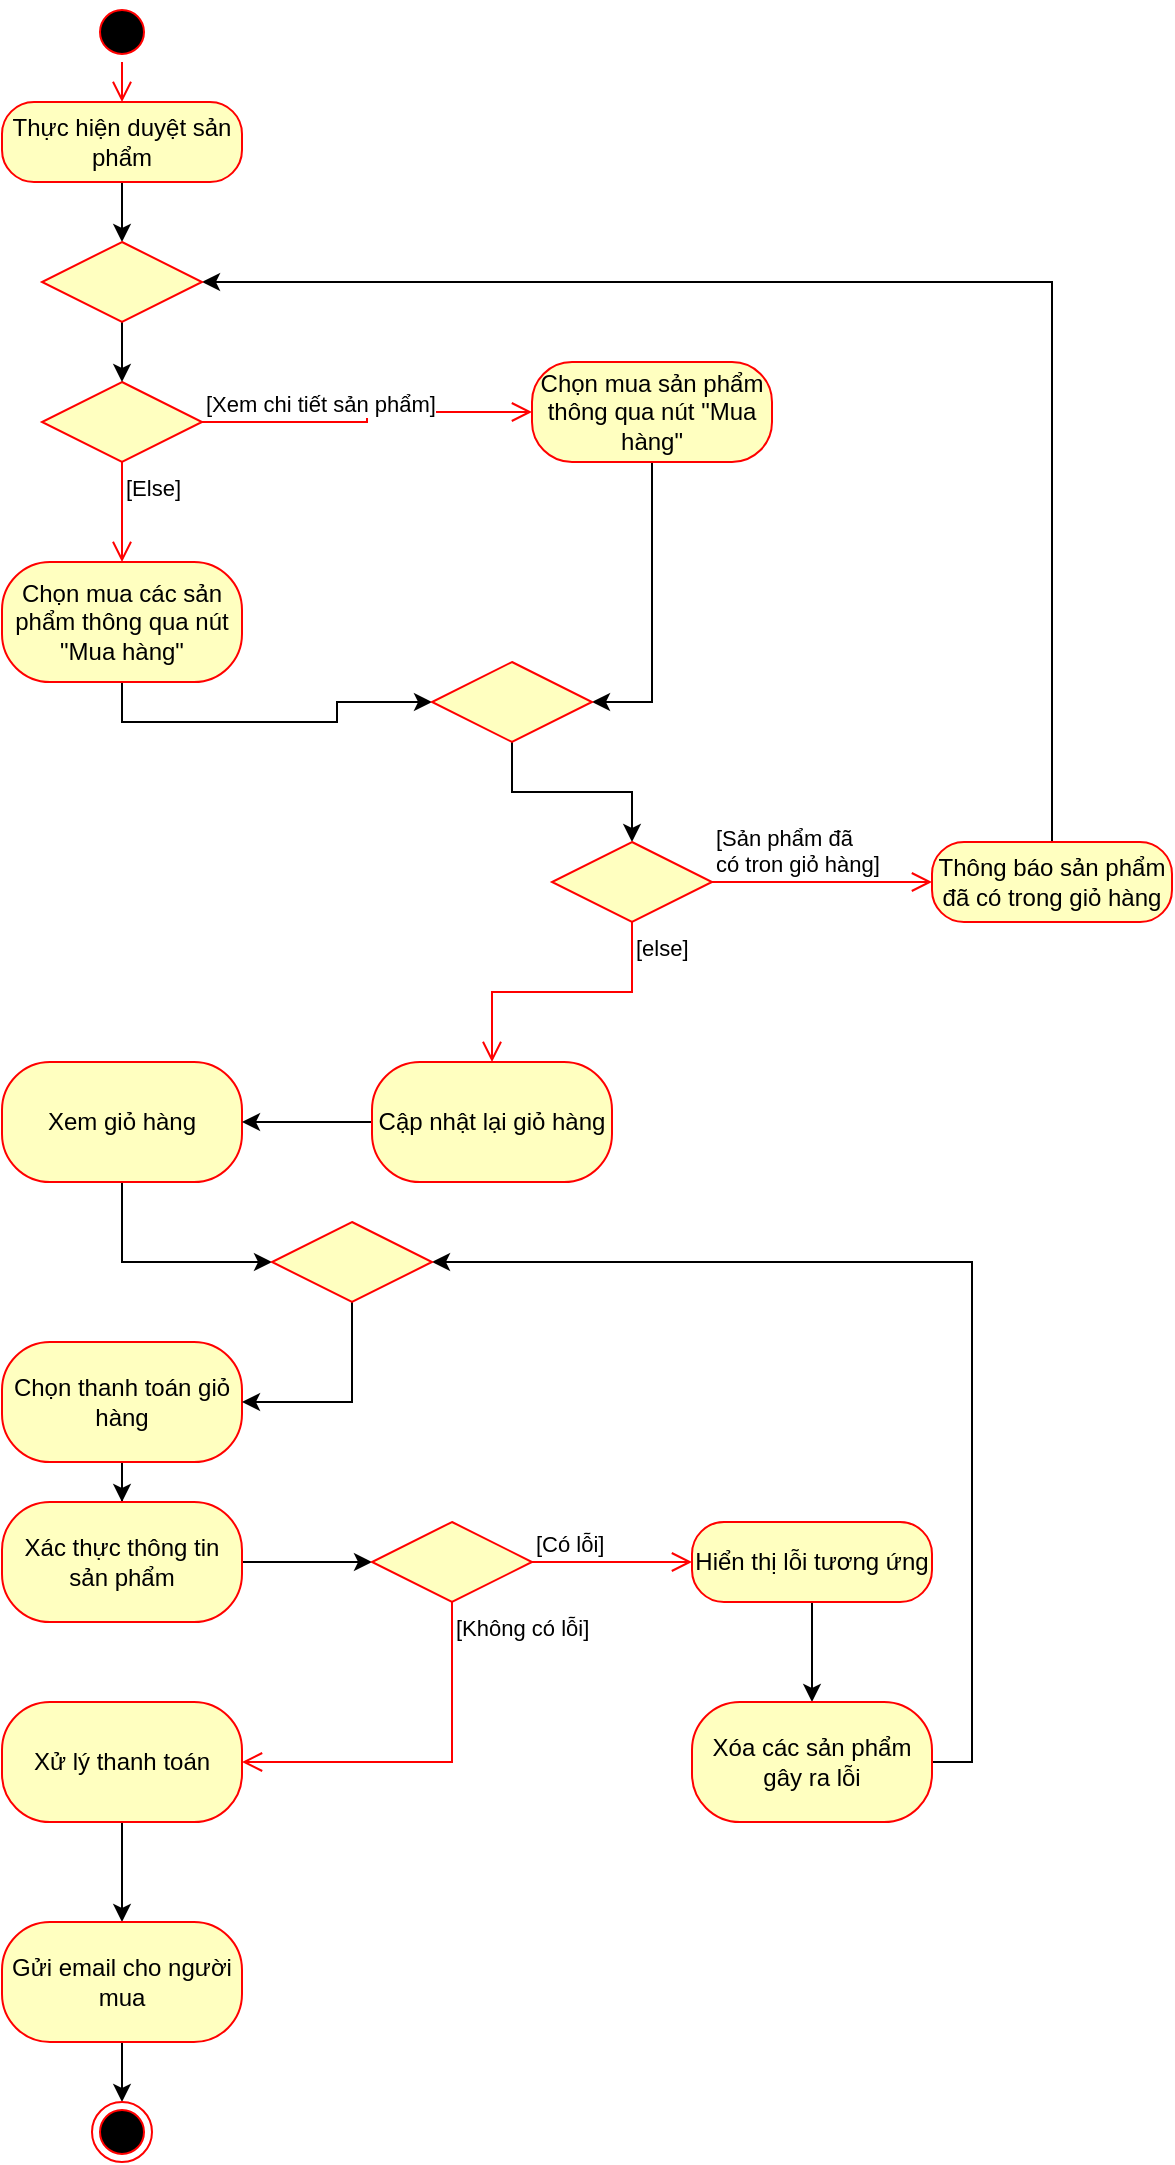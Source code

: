 <mxfile version="23.1.5" type="device">
  <diagram name="Page-1" id="wUxpLoaL5nshn8n5NbQV">
    <mxGraphModel dx="1909" dy="1129" grid="1" gridSize="10" guides="1" tooltips="1" connect="1" arrows="1" fold="1" page="1" pageScale="1" pageWidth="850" pageHeight="1100" math="0" shadow="0">
      <root>
        <mxCell id="0" />
        <mxCell id="1" parent="0" />
        <mxCell id="FrakZTlxjL5uv5MNa6Mh-1" value="" style="ellipse;html=1;shape=startState;fillColor=#000000;strokeColor=#ff0000;" parent="1" vertex="1">
          <mxGeometry x="410" y="10" width="30" height="30" as="geometry" />
        </mxCell>
        <mxCell id="FrakZTlxjL5uv5MNa6Mh-2" value="" style="edgeStyle=orthogonalEdgeStyle;html=1;verticalAlign=bottom;endArrow=open;endSize=8;strokeColor=#ff0000;rounded=0;" parent="1" source="FrakZTlxjL5uv5MNa6Mh-1" target="FrakZTlxjL5uv5MNa6Mh-3" edge="1">
          <mxGeometry relative="1" as="geometry">
            <mxPoint x="425" y="140" as="targetPoint" />
          </mxGeometry>
        </mxCell>
        <mxCell id="FrakZTlxjL5uv5MNa6Mh-13" value="" style="edgeStyle=orthogonalEdgeStyle;rounded=0;orthogonalLoop=1;jettySize=auto;html=1;" parent="1" source="FrakZTlxjL5uv5MNa6Mh-3" target="lCdvNP-tb_NU-DIT1luH-9" edge="1">
          <mxGeometry relative="1" as="geometry">
            <mxPoint x="320" y="130" as="targetPoint" />
          </mxGeometry>
        </mxCell>
        <mxCell id="FrakZTlxjL5uv5MNa6Mh-3" value="Thực hiện duyệt sản phẩm" style="rounded=1;whiteSpace=wrap;html=1;arcSize=40;fontColor=#000000;fillColor=#ffffc0;strokeColor=#ff0000;" parent="1" vertex="1">
          <mxGeometry x="365" y="60" width="120" height="40" as="geometry" />
        </mxCell>
        <mxCell id="FrakZTlxjL5uv5MNa6Mh-7" value="" style="edgeStyle=orthogonalEdgeStyle;rounded=0;orthogonalLoop=1;jettySize=auto;html=1;entryX=0;entryY=0.5;entryDx=0;entryDy=0;exitX=0.5;exitY=1;exitDx=0;exitDy=0;" parent="1" source="FrakZTlxjL5uv5MNa6Mh-4" target="FrakZTlxjL5uv5MNa6Mh-15" edge="1">
          <mxGeometry relative="1" as="geometry" />
        </mxCell>
        <mxCell id="FrakZTlxjL5uv5MNa6Mh-4" value="Chọn mua các sản phẩm thông qua nút &quot;Mua hàng&quot;" style="whiteSpace=wrap;html=1;fillColor=#ffffc0;strokeColor=#ff0000;fontColor=#000000;rounded=1;arcSize=40;" parent="1" vertex="1">
          <mxGeometry x="365" y="290" width="120" height="60" as="geometry" />
        </mxCell>
        <mxCell id="FrakZTlxjL5uv5MNa6Mh-9" value="" style="edgeStyle=orthogonalEdgeStyle;rounded=0;orthogonalLoop=1;jettySize=auto;html=1;entryX=0;entryY=0.5;entryDx=0;entryDy=0;exitX=0.5;exitY=1;exitDx=0;exitDy=0;" parent="1" source="FrakZTlxjL5uv5MNa6Mh-6" target="FrakZTlxjL5uv5MNa6Mh-33" edge="1">
          <mxGeometry relative="1" as="geometry" />
        </mxCell>
        <mxCell id="FrakZTlxjL5uv5MNa6Mh-6" value="Xem giỏ hàng" style="whiteSpace=wrap;html=1;fillColor=#ffffc0;strokeColor=#ff0000;fontColor=#000000;rounded=1;arcSize=40;" parent="1" vertex="1">
          <mxGeometry x="365" y="540" width="120" height="60" as="geometry" />
        </mxCell>
        <mxCell id="FrakZTlxjL5uv5MNa6Mh-19" value="" style="edgeStyle=orthogonalEdgeStyle;rounded=0;orthogonalLoop=1;jettySize=auto;html=1;" parent="1" source="FrakZTlxjL5uv5MNa6Mh-8" target="FrakZTlxjL5uv5MNa6Mh-18" edge="1">
          <mxGeometry relative="1" as="geometry" />
        </mxCell>
        <mxCell id="FrakZTlxjL5uv5MNa6Mh-8" value="Chọn thanh toán giỏ hàng" style="whiteSpace=wrap;html=1;fillColor=#ffffc0;strokeColor=#ff0000;fontColor=#000000;rounded=1;arcSize=40;" parent="1" vertex="1">
          <mxGeometry x="365" y="680" width="120" height="60" as="geometry" />
        </mxCell>
        <mxCell id="FrakZTlxjL5uv5MNa6Mh-10" value="" style="rhombus;whiteSpace=wrap;html=1;fontColor=#000000;fillColor=#ffffc0;strokeColor=#ff0000;" parent="1" vertex="1">
          <mxGeometry x="385" y="200" width="80" height="40" as="geometry" />
        </mxCell>
        <mxCell id="FrakZTlxjL5uv5MNa6Mh-11" value="[Xem chi tiết sản phẩm]" style="edgeStyle=orthogonalEdgeStyle;html=1;align=left;verticalAlign=bottom;endArrow=open;endSize=8;strokeColor=#ff0000;rounded=0;" parent="1" source="FrakZTlxjL5uv5MNa6Mh-10" target="FrakZTlxjL5uv5MNa6Mh-14" edge="1">
          <mxGeometry x="-1" relative="1" as="geometry">
            <mxPoint x="610" y="200" as="targetPoint" />
          </mxGeometry>
        </mxCell>
        <mxCell id="FrakZTlxjL5uv5MNa6Mh-12" value="[Else]" style="edgeStyle=orthogonalEdgeStyle;html=1;align=left;verticalAlign=top;endArrow=open;endSize=8;strokeColor=#ff0000;rounded=0;" parent="1" source="FrakZTlxjL5uv5MNa6Mh-10" target="FrakZTlxjL5uv5MNa6Mh-4" edge="1">
          <mxGeometry x="-1" relative="1" as="geometry">
            <mxPoint x="420" y="280" as="targetPoint" />
          </mxGeometry>
        </mxCell>
        <mxCell id="FrakZTlxjL5uv5MNa6Mh-16" style="edgeStyle=orthogonalEdgeStyle;rounded=0;orthogonalLoop=1;jettySize=auto;html=1;exitX=0.5;exitY=1;exitDx=0;exitDy=0;entryX=1;entryY=0.5;entryDx=0;entryDy=0;" parent="1" source="FrakZTlxjL5uv5MNa6Mh-14" target="FrakZTlxjL5uv5MNa6Mh-15" edge="1">
          <mxGeometry relative="1" as="geometry" />
        </mxCell>
        <mxCell id="FrakZTlxjL5uv5MNa6Mh-14" value="Chọn mua sản phẩm thông qua nút &quot;Mua hàng&quot;" style="rounded=1;whiteSpace=wrap;html=1;arcSize=40;fontColor=#000000;fillColor=#ffffc0;strokeColor=#ff0000;" parent="1" vertex="1">
          <mxGeometry x="630" y="190" width="120" height="50" as="geometry" />
        </mxCell>
        <mxCell id="FrakZTlxjL5uv5MNa6Mh-17" style="edgeStyle=orthogonalEdgeStyle;rounded=0;orthogonalLoop=1;jettySize=auto;html=1;exitX=0.5;exitY=1;exitDx=0;exitDy=0;entryX=0.5;entryY=0;entryDx=0;entryDy=0;" parent="1" source="FrakZTlxjL5uv5MNa6Mh-15" target="lCdvNP-tb_NU-DIT1luH-4" edge="1">
          <mxGeometry relative="1" as="geometry">
            <mxPoint x="570" y="480" as="targetPoint" />
          </mxGeometry>
        </mxCell>
        <mxCell id="FrakZTlxjL5uv5MNa6Mh-15" value="" style="rhombus;whiteSpace=wrap;html=1;fontColor=#000000;fillColor=#ffffc0;strokeColor=#ff0000;" parent="1" vertex="1">
          <mxGeometry x="580" y="340" width="80" height="40" as="geometry" />
        </mxCell>
        <mxCell id="FrakZTlxjL5uv5MNa6Mh-23" value="" style="edgeStyle=orthogonalEdgeStyle;rounded=0;orthogonalLoop=1;jettySize=auto;html=1;" parent="1" source="FrakZTlxjL5uv5MNa6Mh-18" target="FrakZTlxjL5uv5MNa6Mh-20" edge="1">
          <mxGeometry relative="1" as="geometry" />
        </mxCell>
        <mxCell id="FrakZTlxjL5uv5MNa6Mh-18" value="Xác thực thông tin sản phẩm" style="whiteSpace=wrap;html=1;fillColor=#ffffc0;strokeColor=#ff0000;fontColor=#000000;rounded=1;arcSize=40;" parent="1" vertex="1">
          <mxGeometry x="365" y="760" width="120" height="60" as="geometry" />
        </mxCell>
        <mxCell id="FrakZTlxjL5uv5MNa6Mh-20" value="" style="rhombus;whiteSpace=wrap;html=1;fontColor=#000000;fillColor=#ffffc0;strokeColor=#ff0000;" parent="1" vertex="1">
          <mxGeometry x="550" y="770" width="80" height="40" as="geometry" />
        </mxCell>
        <mxCell id="FrakZTlxjL5uv5MNa6Mh-21" value="[Có lỗi]" style="edgeStyle=orthogonalEdgeStyle;html=1;align=left;verticalAlign=bottom;endArrow=open;endSize=8;strokeColor=#ff0000;rounded=0;" parent="1" source="FrakZTlxjL5uv5MNa6Mh-20" target="FrakZTlxjL5uv5MNa6Mh-28" edge="1">
          <mxGeometry x="-1" relative="1" as="geometry">
            <mxPoint x="700" y="790" as="targetPoint" />
          </mxGeometry>
        </mxCell>
        <mxCell id="FrakZTlxjL5uv5MNa6Mh-22" value="[Không có lỗi]" style="edgeStyle=orthogonalEdgeStyle;html=1;align=left;verticalAlign=top;endArrow=open;endSize=8;strokeColor=#ff0000;rounded=0;entryX=1;entryY=0.5;entryDx=0;entryDy=0;exitX=0.5;exitY=1;exitDx=0;exitDy=0;" parent="1" source="FrakZTlxjL5uv5MNa6Mh-20" target="FrakZTlxjL5uv5MNa6Mh-26" edge="1">
          <mxGeometry x="-1" relative="1" as="geometry">
            <mxPoint x="560" y="870" as="targetPoint" />
          </mxGeometry>
        </mxCell>
        <mxCell id="FrakZTlxjL5uv5MNa6Mh-30" value="" style="edgeStyle=orthogonalEdgeStyle;rounded=0;orthogonalLoop=1;jettySize=auto;html=1;" parent="1" source="FrakZTlxjL5uv5MNa6Mh-26" target="FrakZTlxjL5uv5MNa6Mh-29" edge="1">
          <mxGeometry relative="1" as="geometry" />
        </mxCell>
        <mxCell id="FrakZTlxjL5uv5MNa6Mh-26" value="Xử lý thanh toán" style="whiteSpace=wrap;html=1;fillColor=#ffffc0;strokeColor=#ff0000;fontColor=#000000;rounded=1;arcSize=40;" parent="1" vertex="1">
          <mxGeometry x="365" y="860" width="120" height="60" as="geometry" />
        </mxCell>
        <mxCell id="FrakZTlxjL5uv5MNa6Mh-32" value="" style="edgeStyle=orthogonalEdgeStyle;rounded=0;orthogonalLoop=1;jettySize=auto;html=1;" parent="1" source="FrakZTlxjL5uv5MNa6Mh-28" target="FrakZTlxjL5uv5MNa6Mh-31" edge="1">
          <mxGeometry relative="1" as="geometry" />
        </mxCell>
        <mxCell id="FrakZTlxjL5uv5MNa6Mh-28" value="Hiển thị lỗi tương ứng" style="rounded=1;whiteSpace=wrap;html=1;arcSize=40;fontColor=#000000;fillColor=#ffffc0;strokeColor=#ff0000;" parent="1" vertex="1">
          <mxGeometry x="710" y="770" width="120" height="40" as="geometry" />
        </mxCell>
        <mxCell id="FrakZTlxjL5uv5MNa6Mh-37" value="" style="edgeStyle=orthogonalEdgeStyle;rounded=0;orthogonalLoop=1;jettySize=auto;html=1;" parent="1" source="FrakZTlxjL5uv5MNa6Mh-29" target="FrakZTlxjL5uv5MNa6Mh-36" edge="1">
          <mxGeometry relative="1" as="geometry" />
        </mxCell>
        <mxCell id="FrakZTlxjL5uv5MNa6Mh-29" value="Gửi email cho người mua" style="whiteSpace=wrap;html=1;fillColor=#ffffc0;strokeColor=#ff0000;fontColor=#000000;rounded=1;arcSize=40;" parent="1" vertex="1">
          <mxGeometry x="365" y="970" width="120" height="60" as="geometry" />
        </mxCell>
        <mxCell id="FrakZTlxjL5uv5MNa6Mh-34" style="edgeStyle=orthogonalEdgeStyle;rounded=0;orthogonalLoop=1;jettySize=auto;html=1;exitX=1;exitY=0.5;exitDx=0;exitDy=0;entryX=1;entryY=0.5;entryDx=0;entryDy=0;" parent="1" source="FrakZTlxjL5uv5MNa6Mh-31" target="FrakZTlxjL5uv5MNa6Mh-33" edge="1">
          <mxGeometry relative="1" as="geometry" />
        </mxCell>
        <mxCell id="FrakZTlxjL5uv5MNa6Mh-31" value="Xóa các sản phẩm gây ra lỗi" style="whiteSpace=wrap;html=1;fillColor=#ffffc0;strokeColor=#ff0000;fontColor=#000000;rounded=1;arcSize=40;" parent="1" vertex="1">
          <mxGeometry x="710" y="860" width="120" height="60" as="geometry" />
        </mxCell>
        <mxCell id="FrakZTlxjL5uv5MNa6Mh-35" style="edgeStyle=orthogonalEdgeStyle;rounded=0;orthogonalLoop=1;jettySize=auto;html=1;exitX=0.5;exitY=1;exitDx=0;exitDy=0;entryX=1;entryY=0.5;entryDx=0;entryDy=0;" parent="1" source="FrakZTlxjL5uv5MNa6Mh-33" target="FrakZTlxjL5uv5MNa6Mh-8" edge="1">
          <mxGeometry relative="1" as="geometry" />
        </mxCell>
        <mxCell id="FrakZTlxjL5uv5MNa6Mh-33" value="" style="rhombus;whiteSpace=wrap;html=1;fontColor=#000000;fillColor=#ffffc0;strokeColor=#ff0000;" parent="1" vertex="1">
          <mxGeometry x="500" y="620" width="80" height="40" as="geometry" />
        </mxCell>
        <mxCell id="FrakZTlxjL5uv5MNa6Mh-36" value="" style="ellipse;html=1;shape=endState;fillColor=#000000;strokeColor=#ff0000;" parent="1" vertex="1">
          <mxGeometry x="410" y="1060" width="30" height="30" as="geometry" />
        </mxCell>
        <mxCell id="lCdvNP-tb_NU-DIT1luH-2" style="edgeStyle=orthogonalEdgeStyle;rounded=0;orthogonalLoop=1;jettySize=auto;html=1;exitX=0;exitY=0.5;exitDx=0;exitDy=0;" edge="1" parent="1" source="lCdvNP-tb_NU-DIT1luH-1" target="FrakZTlxjL5uv5MNa6Mh-6">
          <mxGeometry relative="1" as="geometry" />
        </mxCell>
        <mxCell id="lCdvNP-tb_NU-DIT1luH-1" value="Cập nhật lại giỏ hàng" style="whiteSpace=wrap;html=1;fillColor=#ffffc0;strokeColor=#ff0000;fontColor=#000000;rounded=1;arcSize=40;" vertex="1" parent="1">
          <mxGeometry x="550" y="540" width="120" height="60" as="geometry" />
        </mxCell>
        <mxCell id="lCdvNP-tb_NU-DIT1luH-4" value="" style="rhombus;whiteSpace=wrap;html=1;fontColor=#000000;fillColor=#ffffc0;strokeColor=#ff0000;" vertex="1" parent="1">
          <mxGeometry x="640" y="430" width="80" height="40" as="geometry" />
        </mxCell>
        <mxCell id="lCdvNP-tb_NU-DIT1luH-5" value="[Sản phẩm đã &lt;br&gt;có tron giỏ hàng]" style="edgeStyle=orthogonalEdgeStyle;html=1;align=left;verticalAlign=bottom;endArrow=open;endSize=8;strokeColor=#ff0000;rounded=0;" edge="1" source="lCdvNP-tb_NU-DIT1luH-4" parent="1" target="lCdvNP-tb_NU-DIT1luH-7">
          <mxGeometry x="-1" relative="1" as="geometry">
            <mxPoint x="820" y="450" as="targetPoint" />
          </mxGeometry>
        </mxCell>
        <mxCell id="lCdvNP-tb_NU-DIT1luH-6" value="[else]" style="edgeStyle=orthogonalEdgeStyle;html=1;align=left;verticalAlign=top;endArrow=open;endSize=8;strokeColor=#ff0000;rounded=0;" edge="1" source="lCdvNP-tb_NU-DIT1luH-4" parent="1" target="lCdvNP-tb_NU-DIT1luH-1">
          <mxGeometry x="-1" relative="1" as="geometry">
            <mxPoint x="680" y="530" as="targetPoint" />
          </mxGeometry>
        </mxCell>
        <mxCell id="lCdvNP-tb_NU-DIT1luH-8" style="edgeStyle=orthogonalEdgeStyle;rounded=0;orthogonalLoop=1;jettySize=auto;html=1;exitX=0.5;exitY=0;exitDx=0;exitDy=0;entryX=1;entryY=0.5;entryDx=0;entryDy=0;" edge="1" parent="1" source="lCdvNP-tb_NU-DIT1luH-7" target="lCdvNP-tb_NU-DIT1luH-9">
          <mxGeometry relative="1" as="geometry">
            <mxPoint x="830" y="110" as="targetPoint" />
          </mxGeometry>
        </mxCell>
        <mxCell id="lCdvNP-tb_NU-DIT1luH-7" value="Thông báo sản phẩm đã có trong giỏ hàng" style="rounded=1;whiteSpace=wrap;html=1;arcSize=40;fontColor=#000000;fillColor=#ffffc0;strokeColor=#ff0000;" vertex="1" parent="1">
          <mxGeometry x="830" y="430" width="120" height="40" as="geometry" />
        </mxCell>
        <mxCell id="lCdvNP-tb_NU-DIT1luH-10" value="" style="edgeStyle=orthogonalEdgeStyle;rounded=0;orthogonalLoop=1;jettySize=auto;html=1;" edge="1" parent="1" source="lCdvNP-tb_NU-DIT1luH-9" target="FrakZTlxjL5uv5MNa6Mh-10">
          <mxGeometry relative="1" as="geometry" />
        </mxCell>
        <mxCell id="lCdvNP-tb_NU-DIT1luH-9" value="" style="rhombus;whiteSpace=wrap;html=1;fontColor=#000000;fillColor=#ffffc0;strokeColor=#ff0000;" vertex="1" parent="1">
          <mxGeometry x="385" y="130" width="80" height="40" as="geometry" />
        </mxCell>
      </root>
    </mxGraphModel>
  </diagram>
</mxfile>
